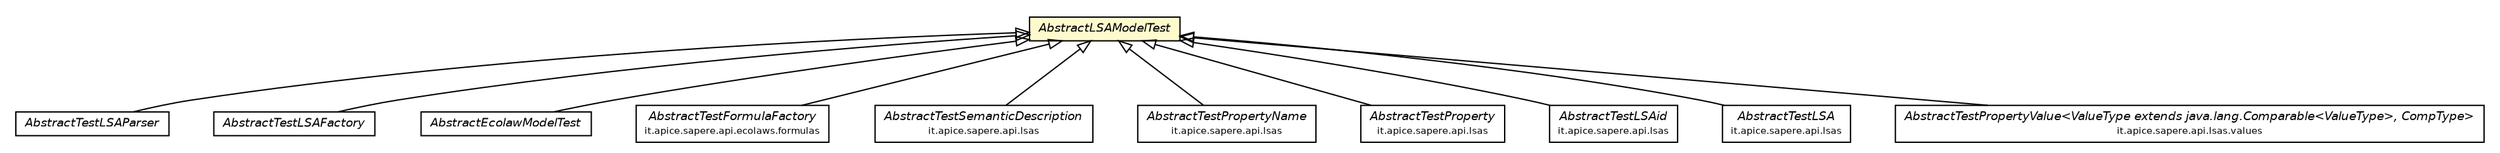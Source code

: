 #!/usr/local/bin/dot
#
# Class diagram 
# Generated by UmlGraph version 4.4 (http://www.spinellis.gr/sw/umlgraph)
#

digraph G {
	edge [fontname="Helvetica",fontsize=10,labelfontname="Helvetica",labelfontsize=10];
	node [fontname="Helvetica",fontsize=10,shape=plaintext];
	// it.apice.sapere.api.AbstractTestLSAParser
	c14282 [label=<<table border="0" cellborder="1" cellspacing="0" cellpadding="2" port="p" href="./AbstractTestLSAParser.html">
		<tr><td><table border="0" cellspacing="0" cellpadding="1">
			<tr><td><font face="Helvetica-Oblique"> AbstractTestLSAParser </font></td></tr>
		</table></td></tr>
		</table>>, fontname="Helvetica", fontcolor="black", fontsize=9.0];
	// it.apice.sapere.api.AbstractTestLSAFactory
	c14283 [label=<<table border="0" cellborder="1" cellspacing="0" cellpadding="2" port="p" href="./AbstractTestLSAFactory.html">
		<tr><td><table border="0" cellspacing="0" cellpadding="1">
			<tr><td><font face="Helvetica-Oblique"> AbstractTestLSAFactory </font></td></tr>
		</table></td></tr>
		</table>>, fontname="Helvetica", fontcolor="black", fontsize=9.0];
	// it.apice.sapere.api.AbstractLSAModelTest
	c14285 [label=<<table border="0" cellborder="1" cellspacing="0" cellpadding="2" port="p" bgcolor="lemonChiffon" href="./AbstractLSAModelTest.html">
		<tr><td><table border="0" cellspacing="0" cellpadding="1">
			<tr><td><font face="Helvetica-Oblique"> AbstractLSAModelTest </font></td></tr>
		</table></td></tr>
		</table>>, fontname="Helvetica", fontcolor="black", fontsize=9.0];
	// it.apice.sapere.api.AbstractEcolawModelTest
	c14286 [label=<<table border="0" cellborder="1" cellspacing="0" cellpadding="2" port="p" href="./AbstractEcolawModelTest.html">
		<tr><td><table border="0" cellspacing="0" cellpadding="1">
			<tr><td><font face="Helvetica-Oblique"> AbstractEcolawModelTest </font></td></tr>
		</table></td></tr>
		</table>>, fontname="Helvetica", fontcolor="black", fontsize=9.0];
	// it.apice.sapere.api.ecolaws.formulas.AbstractTestFormulaFactory
	c14308 [label=<<table border="0" cellborder="1" cellspacing="0" cellpadding="2" port="p" href="./ecolaws/formulas/AbstractTestFormulaFactory.html">
		<tr><td><table border="0" cellspacing="0" cellpadding="1">
			<tr><td><font face="Helvetica-Oblique"> AbstractTestFormulaFactory </font></td></tr>
			<tr><td><font point-size="7.0"> it.apice.sapere.api.ecolaws.formulas </font></td></tr>
		</table></td></tr>
		</table>>, fontname="Helvetica", fontcolor="black", fontsize=9.0];
	// it.apice.sapere.api.lsas.AbstractTestSemanticDescription
	c14332 [label=<<table border="0" cellborder="1" cellspacing="0" cellpadding="2" port="p" href="./lsas/AbstractTestSemanticDescription.html">
		<tr><td><table border="0" cellspacing="0" cellpadding="1">
			<tr><td><font face="Helvetica-Oblique"> AbstractTestSemanticDescription </font></td></tr>
			<tr><td><font point-size="7.0"> it.apice.sapere.api.lsas </font></td></tr>
		</table></td></tr>
		</table>>, fontname="Helvetica", fontcolor="black", fontsize=9.0];
	// it.apice.sapere.api.lsas.AbstractTestPropertyName
	c14333 [label=<<table border="0" cellborder="1" cellspacing="0" cellpadding="2" port="p" href="./lsas/AbstractTestPropertyName.html">
		<tr><td><table border="0" cellspacing="0" cellpadding="1">
			<tr><td><font face="Helvetica-Oblique"> AbstractTestPropertyName </font></td></tr>
			<tr><td><font point-size="7.0"> it.apice.sapere.api.lsas </font></td></tr>
		</table></td></tr>
		</table>>, fontname="Helvetica", fontcolor="black", fontsize=9.0];
	// it.apice.sapere.api.lsas.AbstractTestProperty
	c14334 [label=<<table border="0" cellborder="1" cellspacing="0" cellpadding="2" port="p" href="./lsas/AbstractTestProperty.html">
		<tr><td><table border="0" cellspacing="0" cellpadding="1">
			<tr><td><font face="Helvetica-Oblique"> AbstractTestProperty </font></td></tr>
			<tr><td><font point-size="7.0"> it.apice.sapere.api.lsas </font></td></tr>
		</table></td></tr>
		</table>>, fontname="Helvetica", fontcolor="black", fontsize=9.0];
	// it.apice.sapere.api.lsas.AbstractTestLSAid
	c14335 [label=<<table border="0" cellborder="1" cellspacing="0" cellpadding="2" port="p" href="./lsas/AbstractTestLSAid.html">
		<tr><td><table border="0" cellspacing="0" cellpadding="1">
			<tr><td><font face="Helvetica-Oblique"> AbstractTestLSAid </font></td></tr>
			<tr><td><font point-size="7.0"> it.apice.sapere.api.lsas </font></td></tr>
		</table></td></tr>
		</table>>, fontname="Helvetica", fontcolor="black", fontsize=9.0];
	// it.apice.sapere.api.lsas.AbstractTestLSA
	c14336 [label=<<table border="0" cellborder="1" cellspacing="0" cellpadding="2" port="p" href="./lsas/AbstractTestLSA.html">
		<tr><td><table border="0" cellspacing="0" cellpadding="1">
			<tr><td><font face="Helvetica-Oblique"> AbstractTestLSA </font></td></tr>
			<tr><td><font point-size="7.0"> it.apice.sapere.api.lsas </font></td></tr>
		</table></td></tr>
		</table>>, fontname="Helvetica", fontcolor="black", fontsize=9.0];
	// it.apice.sapere.api.lsas.values.AbstractTestPropertyValue<ValueType extends java.lang.Comparable<ValueType>, CompType>
	c14343 [label=<<table border="0" cellborder="1" cellspacing="0" cellpadding="2" port="p" href="./lsas/values/AbstractTestPropertyValue.html">
		<tr><td><table border="0" cellspacing="0" cellpadding="1">
			<tr><td><font face="Helvetica-Oblique"> AbstractTestPropertyValue&lt;ValueType extends java.lang.Comparable&lt;ValueType&gt;, CompType&gt; </font></td></tr>
			<tr><td><font point-size="7.0"> it.apice.sapere.api.lsas.values </font></td></tr>
		</table></td></tr>
		</table>>, fontname="Helvetica", fontcolor="black", fontsize=9.0];
	//it.apice.sapere.api.AbstractTestLSAParser extends it.apice.sapere.api.AbstractLSAModelTest
	c14285:p -> c14282:p [dir=back,arrowtail=empty];
	//it.apice.sapere.api.AbstractTestLSAFactory extends it.apice.sapere.api.AbstractLSAModelTest
	c14285:p -> c14283:p [dir=back,arrowtail=empty];
	//it.apice.sapere.api.AbstractEcolawModelTest extends it.apice.sapere.api.AbstractLSAModelTest
	c14285:p -> c14286:p [dir=back,arrowtail=empty];
	//it.apice.sapere.api.ecolaws.formulas.AbstractTestFormulaFactory extends it.apice.sapere.api.AbstractLSAModelTest
	c14285:p -> c14308:p [dir=back,arrowtail=empty];
	//it.apice.sapere.api.lsas.AbstractTestSemanticDescription extends it.apice.sapere.api.AbstractLSAModelTest
	c14285:p -> c14332:p [dir=back,arrowtail=empty];
	//it.apice.sapere.api.lsas.AbstractTestPropertyName extends it.apice.sapere.api.AbstractLSAModelTest
	c14285:p -> c14333:p [dir=back,arrowtail=empty];
	//it.apice.sapere.api.lsas.AbstractTestProperty extends it.apice.sapere.api.AbstractLSAModelTest
	c14285:p -> c14334:p [dir=back,arrowtail=empty];
	//it.apice.sapere.api.lsas.AbstractTestLSAid extends it.apice.sapere.api.AbstractLSAModelTest
	c14285:p -> c14335:p [dir=back,arrowtail=empty];
	//it.apice.sapere.api.lsas.AbstractTestLSA extends it.apice.sapere.api.AbstractLSAModelTest
	c14285:p -> c14336:p [dir=back,arrowtail=empty];
	//it.apice.sapere.api.lsas.values.AbstractTestPropertyValue<ValueType extends java.lang.Comparable<ValueType>, CompType> extends it.apice.sapere.api.AbstractLSAModelTest
	c14285:p -> c14343:p [dir=back,arrowtail=empty];
}

